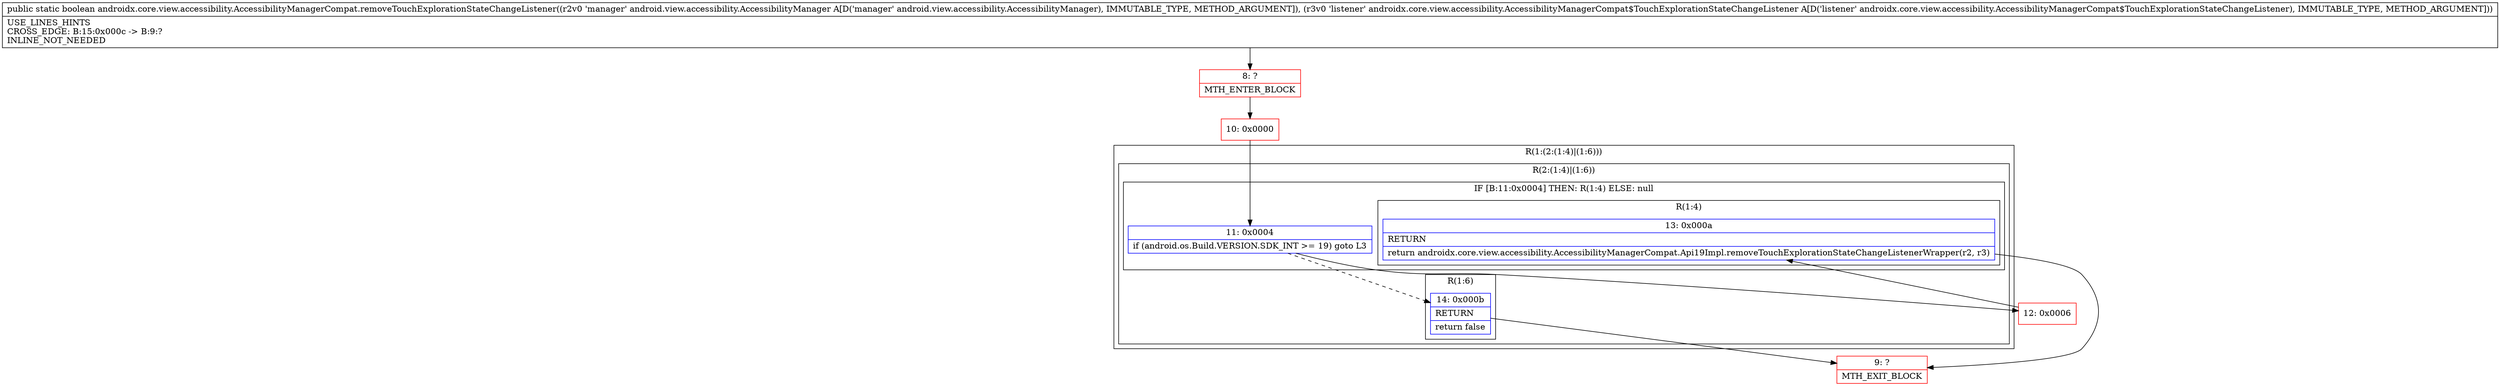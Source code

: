 digraph "CFG forandroidx.core.view.accessibility.AccessibilityManagerCompat.removeTouchExplorationStateChangeListener(Landroid\/view\/accessibility\/AccessibilityManager;Landroidx\/core\/view\/accessibility\/AccessibilityManagerCompat$TouchExplorationStateChangeListener;)Z" {
subgraph cluster_Region_1736982174 {
label = "R(1:(2:(1:4)|(1:6)))";
node [shape=record,color=blue];
subgraph cluster_Region_1835229583 {
label = "R(2:(1:4)|(1:6))";
node [shape=record,color=blue];
subgraph cluster_IfRegion_1084823049 {
label = "IF [B:11:0x0004] THEN: R(1:4) ELSE: null";
node [shape=record,color=blue];
Node_11 [shape=record,label="{11\:\ 0x0004|if (android.os.Build.VERSION.SDK_INT \>= 19) goto L3\l}"];
subgraph cluster_Region_1984105712 {
label = "R(1:4)";
node [shape=record,color=blue];
Node_13 [shape=record,label="{13\:\ 0x000a|RETURN\l|return androidx.core.view.accessibility.AccessibilityManagerCompat.Api19Impl.removeTouchExplorationStateChangeListenerWrapper(r2, r3)\l}"];
}
}
subgraph cluster_Region_1352245352 {
label = "R(1:6)";
node [shape=record,color=blue];
Node_14 [shape=record,label="{14\:\ 0x000b|RETURN\l|return false\l}"];
}
}
}
Node_8 [shape=record,color=red,label="{8\:\ ?|MTH_ENTER_BLOCK\l}"];
Node_10 [shape=record,color=red,label="{10\:\ 0x0000}"];
Node_12 [shape=record,color=red,label="{12\:\ 0x0006}"];
Node_9 [shape=record,color=red,label="{9\:\ ?|MTH_EXIT_BLOCK\l}"];
MethodNode[shape=record,label="{public static boolean androidx.core.view.accessibility.AccessibilityManagerCompat.removeTouchExplorationStateChangeListener((r2v0 'manager' android.view.accessibility.AccessibilityManager A[D('manager' android.view.accessibility.AccessibilityManager), IMMUTABLE_TYPE, METHOD_ARGUMENT]), (r3v0 'listener' androidx.core.view.accessibility.AccessibilityManagerCompat$TouchExplorationStateChangeListener A[D('listener' androidx.core.view.accessibility.AccessibilityManagerCompat$TouchExplorationStateChangeListener), IMMUTABLE_TYPE, METHOD_ARGUMENT]))  | USE_LINES_HINTS\lCROSS_EDGE: B:15:0x000c \-\> B:9:?\lINLINE_NOT_NEEDED\l}"];
MethodNode -> Node_8;Node_11 -> Node_12;
Node_11 -> Node_14[style=dashed];
Node_13 -> Node_9;
Node_14 -> Node_9;
Node_8 -> Node_10;
Node_10 -> Node_11;
Node_12 -> Node_13;
}

